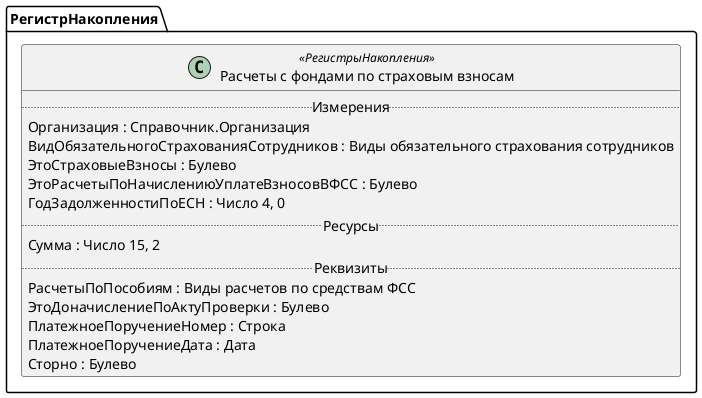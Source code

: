 ﻿@startuml РасчетыСФондамиПоСтраховымВзносам
'!include templates.wsd
'..\include templates.wsd
class РегистрНакопления.РасчетыСФондамиПоСтраховымВзносам as "Расчеты с фондами по страховым взносам" <<РегистрыНакопления>>
{
..Измерения..
Организация : Справочник.Организация
ВидОбязательногоСтрахованияСотрудников : Виды обязательного страхования сотрудников
ЭтоСтраховыеВзносы : Булево
ЭтоРасчетыПоНачислениюУплатеВзносовВФСС : Булево
ГодЗадолженностиПоЕСН : Число 4, 0
..Ресурсы..
Сумма : Число 15, 2
..Реквизиты..
РасчетыПоПособиям : Виды расчетов по средствам ФСС
ЭтоДоначислениеПоАктуПроверки : Булево
ПлатежноеПоручениеНомер : Строка
ПлатежноеПоручениеДата : Дата
Сторно : Булево
}
@enduml
